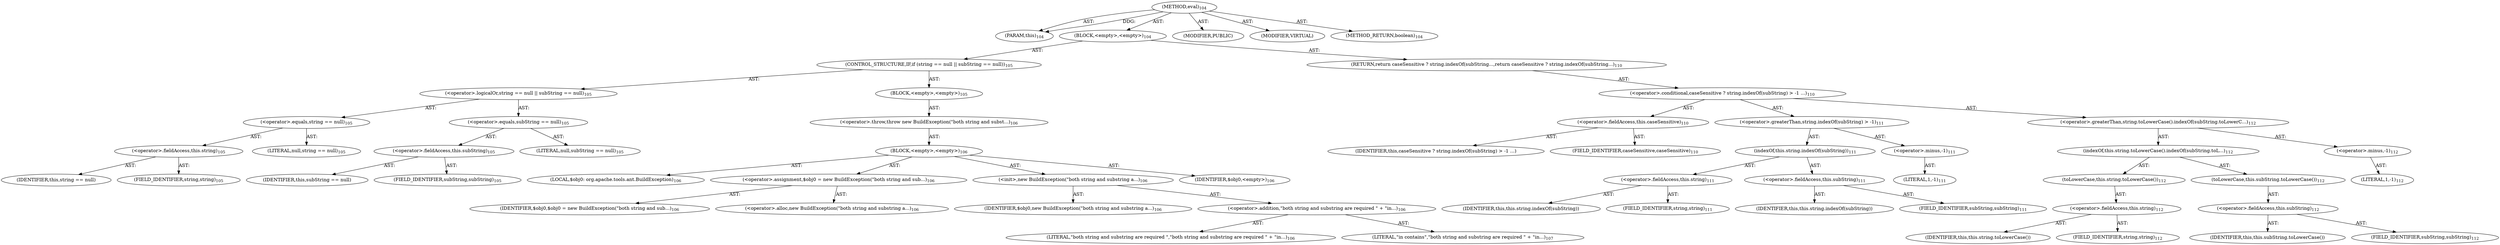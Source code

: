 digraph "eval" {  
"111669149699" [label = <(METHOD,eval)<SUB>104</SUB>> ]
"115964116998" [label = <(PARAM,this)<SUB>104</SUB>> ]
"25769803779" [label = <(BLOCK,&lt;empty&gt;,&lt;empty&gt;)<SUB>104</SUB>> ]
"47244640256" [label = <(CONTROL_STRUCTURE,IF,if (string == null || subString == null))<SUB>105</SUB>> ]
"30064771078" [label = <(&lt;operator&gt;.logicalOr,string == null || subString == null)<SUB>105</SUB>> ]
"30064771079" [label = <(&lt;operator&gt;.equals,string == null)<SUB>105</SUB>> ]
"30064771080" [label = <(&lt;operator&gt;.fieldAccess,this.string)<SUB>105</SUB>> ]
"68719476742" [label = <(IDENTIFIER,this,string == null)> ]
"55834574851" [label = <(FIELD_IDENTIFIER,string,string)<SUB>105</SUB>> ]
"90194313216" [label = <(LITERAL,null,string == null)<SUB>105</SUB>> ]
"30064771081" [label = <(&lt;operator&gt;.equals,subString == null)<SUB>105</SUB>> ]
"30064771082" [label = <(&lt;operator&gt;.fieldAccess,this.subString)<SUB>105</SUB>> ]
"68719476743" [label = <(IDENTIFIER,this,subString == null)> ]
"55834574852" [label = <(FIELD_IDENTIFIER,subString,subString)<SUB>105</SUB>> ]
"90194313217" [label = <(LITERAL,null,subString == null)<SUB>105</SUB>> ]
"25769803780" [label = <(BLOCK,&lt;empty&gt;,&lt;empty&gt;)<SUB>105</SUB>> ]
"30064771083" [label = <(&lt;operator&gt;.throw,throw new BuildException(&quot;both string and subst...)<SUB>106</SUB>> ]
"25769803781" [label = <(BLOCK,&lt;empty&gt;,&lt;empty&gt;)<SUB>106</SUB>> ]
"94489280512" [label = <(LOCAL,$obj0: org.apache.tools.ant.BuildException)<SUB>106</SUB>> ]
"30064771084" [label = <(&lt;operator&gt;.assignment,$obj0 = new BuildException(&quot;both string and sub...)<SUB>106</SUB>> ]
"68719476744" [label = <(IDENTIFIER,$obj0,$obj0 = new BuildException(&quot;both string and sub...)<SUB>106</SUB>> ]
"30064771085" [label = <(&lt;operator&gt;.alloc,new BuildException(&quot;both string and substring a...)<SUB>106</SUB>> ]
"30064771086" [label = <(&lt;init&gt;,new BuildException(&quot;both string and substring a...)<SUB>106</SUB>> ]
"68719476745" [label = <(IDENTIFIER,$obj0,new BuildException(&quot;both string and substring a...)<SUB>106</SUB>> ]
"30064771087" [label = <(&lt;operator&gt;.addition,&quot;both string and substring are required &quot; + &quot;in...)<SUB>106</SUB>> ]
"90194313218" [label = <(LITERAL,&quot;both string and substring are required &quot;,&quot;both string and substring are required &quot; + &quot;in...)<SUB>106</SUB>> ]
"90194313219" [label = <(LITERAL,&quot;in contains&quot;,&quot;both string and substring are required &quot; + &quot;in...)<SUB>107</SUB>> ]
"68719476746" [label = <(IDENTIFIER,$obj0,&lt;empty&gt;)<SUB>106</SUB>> ]
"146028888064" [label = <(RETURN,return caseSensitive ? string.indexOf(subString...,return caseSensitive ? string.indexOf(subString...)<SUB>110</SUB>> ]
"30064771088" [label = <(&lt;operator&gt;.conditional,caseSensitive ? string.indexOf(subString) &gt; -1 ...)<SUB>110</SUB>> ]
"30064771089" [label = <(&lt;operator&gt;.fieldAccess,this.caseSensitive)<SUB>110</SUB>> ]
"68719476747" [label = <(IDENTIFIER,this,caseSensitive ? string.indexOf(subString) &gt; -1 ...)> ]
"55834574853" [label = <(FIELD_IDENTIFIER,caseSensitive,caseSensitive)<SUB>110</SUB>> ]
"30064771090" [label = <(&lt;operator&gt;.greaterThan,string.indexOf(subString) &gt; -1)<SUB>111</SUB>> ]
"30064771091" [label = <(indexOf,this.string.indexOf(subString))<SUB>111</SUB>> ]
"30064771092" [label = <(&lt;operator&gt;.fieldAccess,this.string)<SUB>111</SUB>> ]
"68719476748" [label = <(IDENTIFIER,this,this.string.indexOf(subString))> ]
"55834574854" [label = <(FIELD_IDENTIFIER,string,string)<SUB>111</SUB>> ]
"30064771093" [label = <(&lt;operator&gt;.fieldAccess,this.subString)<SUB>111</SUB>> ]
"68719476749" [label = <(IDENTIFIER,this,this.string.indexOf(subString))> ]
"55834574855" [label = <(FIELD_IDENTIFIER,subString,subString)<SUB>111</SUB>> ]
"30064771094" [label = <(&lt;operator&gt;.minus,-1)<SUB>111</SUB>> ]
"90194313220" [label = <(LITERAL,1,-1)<SUB>111</SUB>> ]
"30064771095" [label = <(&lt;operator&gt;.greaterThan,string.toLowerCase().indexOf(subString.toLowerC...)<SUB>112</SUB>> ]
"30064771096" [label = <(indexOf,this.string.toLowerCase().indexOf(subString.toL...)<SUB>112</SUB>> ]
"30064771097" [label = <(toLowerCase,this.string.toLowerCase())<SUB>112</SUB>> ]
"30064771098" [label = <(&lt;operator&gt;.fieldAccess,this.string)<SUB>112</SUB>> ]
"68719476750" [label = <(IDENTIFIER,this,this.string.toLowerCase())> ]
"55834574856" [label = <(FIELD_IDENTIFIER,string,string)<SUB>112</SUB>> ]
"30064771099" [label = <(toLowerCase,this.subString.toLowerCase())<SUB>112</SUB>> ]
"30064771100" [label = <(&lt;operator&gt;.fieldAccess,this.subString)<SUB>112</SUB>> ]
"68719476751" [label = <(IDENTIFIER,this,this.subString.toLowerCase())> ]
"55834574857" [label = <(FIELD_IDENTIFIER,subString,subString)<SUB>112</SUB>> ]
"30064771101" [label = <(&lt;operator&gt;.minus,-1)<SUB>112</SUB>> ]
"90194313221" [label = <(LITERAL,1,-1)<SUB>112</SUB>> ]
"133143986185" [label = <(MODIFIER,PUBLIC)> ]
"133143986186" [label = <(MODIFIER,VIRTUAL)> ]
"128849018883" [label = <(METHOD_RETURN,boolean)<SUB>104</SUB>> ]
  "111669149699" -> "115964116998"  [ label = "AST: "] 
  "111669149699" -> "25769803779"  [ label = "AST: "] 
  "111669149699" -> "133143986185"  [ label = "AST: "] 
  "111669149699" -> "133143986186"  [ label = "AST: "] 
  "111669149699" -> "128849018883"  [ label = "AST: "] 
  "25769803779" -> "47244640256"  [ label = "AST: "] 
  "25769803779" -> "146028888064"  [ label = "AST: "] 
  "47244640256" -> "30064771078"  [ label = "AST: "] 
  "47244640256" -> "25769803780"  [ label = "AST: "] 
  "30064771078" -> "30064771079"  [ label = "AST: "] 
  "30064771078" -> "30064771081"  [ label = "AST: "] 
  "30064771079" -> "30064771080"  [ label = "AST: "] 
  "30064771079" -> "90194313216"  [ label = "AST: "] 
  "30064771080" -> "68719476742"  [ label = "AST: "] 
  "30064771080" -> "55834574851"  [ label = "AST: "] 
  "30064771081" -> "30064771082"  [ label = "AST: "] 
  "30064771081" -> "90194313217"  [ label = "AST: "] 
  "30064771082" -> "68719476743"  [ label = "AST: "] 
  "30064771082" -> "55834574852"  [ label = "AST: "] 
  "25769803780" -> "30064771083"  [ label = "AST: "] 
  "30064771083" -> "25769803781"  [ label = "AST: "] 
  "25769803781" -> "94489280512"  [ label = "AST: "] 
  "25769803781" -> "30064771084"  [ label = "AST: "] 
  "25769803781" -> "30064771086"  [ label = "AST: "] 
  "25769803781" -> "68719476746"  [ label = "AST: "] 
  "30064771084" -> "68719476744"  [ label = "AST: "] 
  "30064771084" -> "30064771085"  [ label = "AST: "] 
  "30064771086" -> "68719476745"  [ label = "AST: "] 
  "30064771086" -> "30064771087"  [ label = "AST: "] 
  "30064771087" -> "90194313218"  [ label = "AST: "] 
  "30064771087" -> "90194313219"  [ label = "AST: "] 
  "146028888064" -> "30064771088"  [ label = "AST: "] 
  "30064771088" -> "30064771089"  [ label = "AST: "] 
  "30064771088" -> "30064771090"  [ label = "AST: "] 
  "30064771088" -> "30064771095"  [ label = "AST: "] 
  "30064771089" -> "68719476747"  [ label = "AST: "] 
  "30064771089" -> "55834574853"  [ label = "AST: "] 
  "30064771090" -> "30064771091"  [ label = "AST: "] 
  "30064771090" -> "30064771094"  [ label = "AST: "] 
  "30064771091" -> "30064771092"  [ label = "AST: "] 
  "30064771091" -> "30064771093"  [ label = "AST: "] 
  "30064771092" -> "68719476748"  [ label = "AST: "] 
  "30064771092" -> "55834574854"  [ label = "AST: "] 
  "30064771093" -> "68719476749"  [ label = "AST: "] 
  "30064771093" -> "55834574855"  [ label = "AST: "] 
  "30064771094" -> "90194313220"  [ label = "AST: "] 
  "30064771095" -> "30064771096"  [ label = "AST: "] 
  "30064771095" -> "30064771101"  [ label = "AST: "] 
  "30064771096" -> "30064771097"  [ label = "AST: "] 
  "30064771096" -> "30064771099"  [ label = "AST: "] 
  "30064771097" -> "30064771098"  [ label = "AST: "] 
  "30064771098" -> "68719476750"  [ label = "AST: "] 
  "30064771098" -> "55834574856"  [ label = "AST: "] 
  "30064771099" -> "30064771100"  [ label = "AST: "] 
  "30064771100" -> "68719476751"  [ label = "AST: "] 
  "30064771100" -> "55834574857"  [ label = "AST: "] 
  "30064771101" -> "90194313221"  [ label = "AST: "] 
  "111669149699" -> "115964116998"  [ label = "DDG: "] 
}
